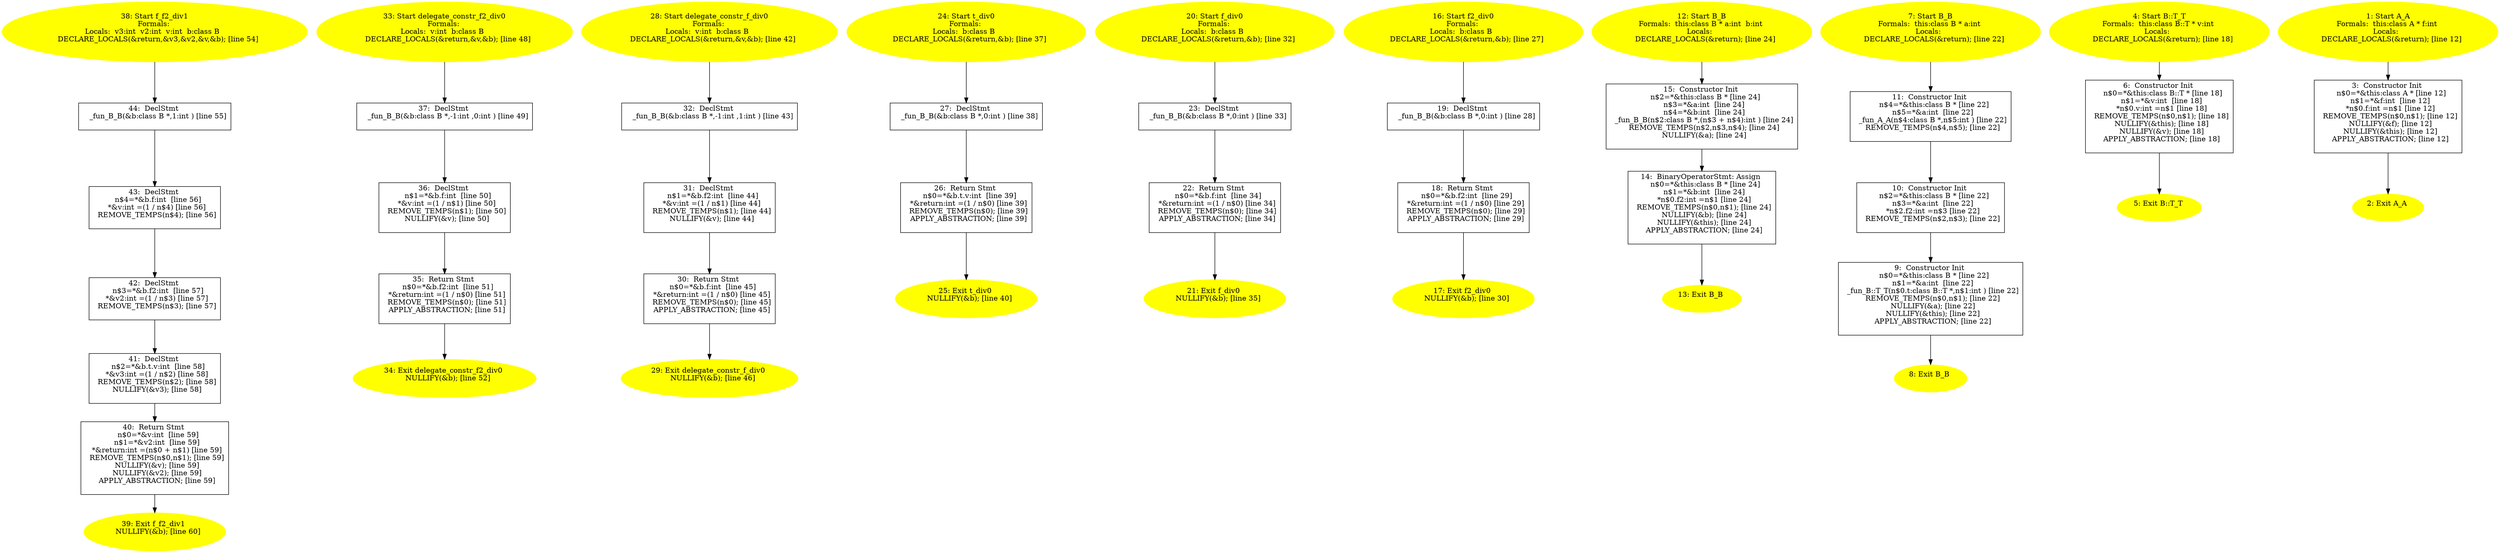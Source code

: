/* @generated */
digraph iCFG {
44 [label="44:  DeclStmt \n   _fun_B_B(&b:class B *,1:int ) [line 55]\n " shape="box"]
	

	 44 -> 43 ;
43 [label="43:  DeclStmt \n   n$4=*&b.f:int  [line 56]\n  *&v:int =(1 / n$4) [line 56]\n  REMOVE_TEMPS(n$4); [line 56]\n " shape="box"]
	

	 43 -> 42 ;
42 [label="42:  DeclStmt \n   n$3=*&b.f2:int  [line 57]\n  *&v2:int =(1 / n$3) [line 57]\n  REMOVE_TEMPS(n$3); [line 57]\n " shape="box"]
	

	 42 -> 41 ;
41 [label="41:  DeclStmt \n   n$2=*&b.t.v:int  [line 58]\n  *&v3:int =(1 / n$2) [line 58]\n  REMOVE_TEMPS(n$2); [line 58]\n  NULLIFY(&v3); [line 58]\n " shape="box"]
	

	 41 -> 40 ;
40 [label="40:  Return Stmt \n   n$0=*&v:int  [line 59]\n  n$1=*&v2:int  [line 59]\n  *&return:int =(n$0 + n$1) [line 59]\n  REMOVE_TEMPS(n$0,n$1); [line 59]\n  NULLIFY(&v); [line 59]\n  NULLIFY(&v2); [line 59]\n  APPLY_ABSTRACTION; [line 59]\n " shape="box"]
	

	 40 -> 39 ;
39 [label="39: Exit f_f2_div1 \n   NULLIFY(&b); [line 60]\n " color=yellow style=filled]
	

38 [label="38: Start f_f2_div1\nFormals: \nLocals:  v3:int  v2:int  v:int  b:class B  \n   DECLARE_LOCALS(&return,&v3,&v2,&v,&b); [line 54]\n " color=yellow style=filled]
	

	 38 -> 44 ;
37 [label="37:  DeclStmt \n   _fun_B_B(&b:class B *,-1:int ,0:int ) [line 49]\n " shape="box"]
	

	 37 -> 36 ;
36 [label="36:  DeclStmt \n   n$1=*&b.f:int  [line 50]\n  *&v:int =(1 / n$1) [line 50]\n  REMOVE_TEMPS(n$1); [line 50]\n  NULLIFY(&v); [line 50]\n " shape="box"]
	

	 36 -> 35 ;
35 [label="35:  Return Stmt \n   n$0=*&b.f2:int  [line 51]\n  *&return:int =(1 / n$0) [line 51]\n  REMOVE_TEMPS(n$0); [line 51]\n  APPLY_ABSTRACTION; [line 51]\n " shape="box"]
	

	 35 -> 34 ;
34 [label="34: Exit delegate_constr_f2_div0 \n   NULLIFY(&b); [line 52]\n " color=yellow style=filled]
	

33 [label="33: Start delegate_constr_f2_div0\nFormals: \nLocals:  v:int  b:class B  \n   DECLARE_LOCALS(&return,&v,&b); [line 48]\n " color=yellow style=filled]
	

	 33 -> 37 ;
32 [label="32:  DeclStmt \n   _fun_B_B(&b:class B *,-1:int ,1:int ) [line 43]\n " shape="box"]
	

	 32 -> 31 ;
31 [label="31:  DeclStmt \n   n$1=*&b.f2:int  [line 44]\n  *&v:int =(1 / n$1) [line 44]\n  REMOVE_TEMPS(n$1); [line 44]\n  NULLIFY(&v); [line 44]\n " shape="box"]
	

	 31 -> 30 ;
30 [label="30:  Return Stmt \n   n$0=*&b.f:int  [line 45]\n  *&return:int =(1 / n$0) [line 45]\n  REMOVE_TEMPS(n$0); [line 45]\n  APPLY_ABSTRACTION; [line 45]\n " shape="box"]
	

	 30 -> 29 ;
29 [label="29: Exit delegate_constr_f_div0 \n   NULLIFY(&b); [line 46]\n " color=yellow style=filled]
	

28 [label="28: Start delegate_constr_f_div0\nFormals: \nLocals:  v:int  b:class B  \n   DECLARE_LOCALS(&return,&v,&b); [line 42]\n " color=yellow style=filled]
	

	 28 -> 32 ;
27 [label="27:  DeclStmt \n   _fun_B_B(&b:class B *,0:int ) [line 38]\n " shape="box"]
	

	 27 -> 26 ;
26 [label="26:  Return Stmt \n   n$0=*&b.t.v:int  [line 39]\n  *&return:int =(1 / n$0) [line 39]\n  REMOVE_TEMPS(n$0); [line 39]\n  APPLY_ABSTRACTION; [line 39]\n " shape="box"]
	

	 26 -> 25 ;
25 [label="25: Exit t_div0 \n   NULLIFY(&b); [line 40]\n " color=yellow style=filled]
	

24 [label="24: Start t_div0\nFormals: \nLocals:  b:class B  \n   DECLARE_LOCALS(&return,&b); [line 37]\n " color=yellow style=filled]
	

	 24 -> 27 ;
23 [label="23:  DeclStmt \n   _fun_B_B(&b:class B *,0:int ) [line 33]\n " shape="box"]
	

	 23 -> 22 ;
22 [label="22:  Return Stmt \n   n$0=*&b.f:int  [line 34]\n  *&return:int =(1 / n$0) [line 34]\n  REMOVE_TEMPS(n$0); [line 34]\n  APPLY_ABSTRACTION; [line 34]\n " shape="box"]
	

	 22 -> 21 ;
21 [label="21: Exit f_div0 \n   NULLIFY(&b); [line 35]\n " color=yellow style=filled]
	

20 [label="20: Start f_div0\nFormals: \nLocals:  b:class B  \n   DECLARE_LOCALS(&return,&b); [line 32]\n " color=yellow style=filled]
	

	 20 -> 23 ;
19 [label="19:  DeclStmt \n   _fun_B_B(&b:class B *,0:int ) [line 28]\n " shape="box"]
	

	 19 -> 18 ;
18 [label="18:  Return Stmt \n   n$0=*&b.f2:int  [line 29]\n  *&return:int =(1 / n$0) [line 29]\n  REMOVE_TEMPS(n$0); [line 29]\n  APPLY_ABSTRACTION; [line 29]\n " shape="box"]
	

	 18 -> 17 ;
17 [label="17: Exit f2_div0 \n   NULLIFY(&b); [line 30]\n " color=yellow style=filled]
	

16 [label="16: Start f2_div0\nFormals: \nLocals:  b:class B  \n   DECLARE_LOCALS(&return,&b); [line 27]\n " color=yellow style=filled]
	

	 16 -> 19 ;
15 [label="15:  Constructor Init \n   n$2=*&this:class B * [line 24]\n  n$3=*&a:int  [line 24]\n  n$4=*&b:int  [line 24]\n  _fun_B_B(n$2:class B *,(n$3 + n$4):int ) [line 24]\n  REMOVE_TEMPS(n$2,n$3,n$4); [line 24]\n  NULLIFY(&a); [line 24]\n " shape="box"]
	

	 15 -> 14 ;
14 [label="14:  BinaryOperatorStmt: Assign \n   n$0=*&this:class B * [line 24]\n  n$1=*&b:int  [line 24]\n  *n$0.f2:int =n$1 [line 24]\n  REMOVE_TEMPS(n$0,n$1); [line 24]\n  NULLIFY(&b); [line 24]\n  NULLIFY(&this); [line 24]\n  APPLY_ABSTRACTION; [line 24]\n " shape="box"]
	

	 14 -> 13 ;
13 [label="13: Exit B_B \n  " color=yellow style=filled]
	

12 [label="12: Start B_B\nFormals:  this:class B * a:int  b:int \nLocals:  \n   DECLARE_LOCALS(&return); [line 24]\n " color=yellow style=filled]
	

	 12 -> 15 ;
11 [label="11:  Constructor Init \n   n$4=*&this:class B * [line 22]\n  n$5=*&a:int  [line 22]\n  _fun_A_A(n$4:class B *,n$5:int ) [line 22]\n  REMOVE_TEMPS(n$4,n$5); [line 22]\n " shape="box"]
	

	 11 -> 10 ;
10 [label="10:  Constructor Init \n   n$2=*&this:class B * [line 22]\n  n$3=*&a:int  [line 22]\n  *n$2.f2:int =n$3 [line 22]\n  REMOVE_TEMPS(n$2,n$3); [line 22]\n " shape="box"]
	

	 10 -> 9 ;
9 [label="9:  Constructor Init \n   n$0=*&this:class B * [line 22]\n  n$1=*&a:int  [line 22]\n  _fun_B::T_T(n$0.t:class B::T *,n$1:int ) [line 22]\n  REMOVE_TEMPS(n$0,n$1); [line 22]\n  NULLIFY(&a); [line 22]\n  NULLIFY(&this); [line 22]\n  APPLY_ABSTRACTION; [line 22]\n " shape="box"]
	

	 9 -> 8 ;
8 [label="8: Exit B_B \n  " color=yellow style=filled]
	

7 [label="7: Start B_B\nFormals:  this:class B * a:int \nLocals:  \n   DECLARE_LOCALS(&return); [line 22]\n " color=yellow style=filled]
	

	 7 -> 11 ;
6 [label="6:  Constructor Init \n   n$0=*&this:class B::T * [line 18]\n  n$1=*&v:int  [line 18]\n  *n$0.v:int =n$1 [line 18]\n  REMOVE_TEMPS(n$0,n$1); [line 18]\n  NULLIFY(&this); [line 18]\n  NULLIFY(&v); [line 18]\n  APPLY_ABSTRACTION; [line 18]\n " shape="box"]
	

	 6 -> 5 ;
5 [label="5: Exit B::T_T \n  " color=yellow style=filled]
	

4 [label="4: Start B::T_T\nFormals:  this:class B::T * v:int \nLocals:  \n   DECLARE_LOCALS(&return); [line 18]\n " color=yellow style=filled]
	

	 4 -> 6 ;
3 [label="3:  Constructor Init \n   n$0=*&this:class A * [line 12]\n  n$1=*&f:int  [line 12]\n  *n$0.f:int =n$1 [line 12]\n  REMOVE_TEMPS(n$0,n$1); [line 12]\n  NULLIFY(&f); [line 12]\n  NULLIFY(&this); [line 12]\n  APPLY_ABSTRACTION; [line 12]\n " shape="box"]
	

	 3 -> 2 ;
2 [label="2: Exit A_A \n  " color=yellow style=filled]
	

1 [label="1: Start A_A\nFormals:  this:class A * f:int \nLocals:  \n   DECLARE_LOCALS(&return); [line 12]\n " color=yellow style=filled]
	

	 1 -> 3 ;
}
